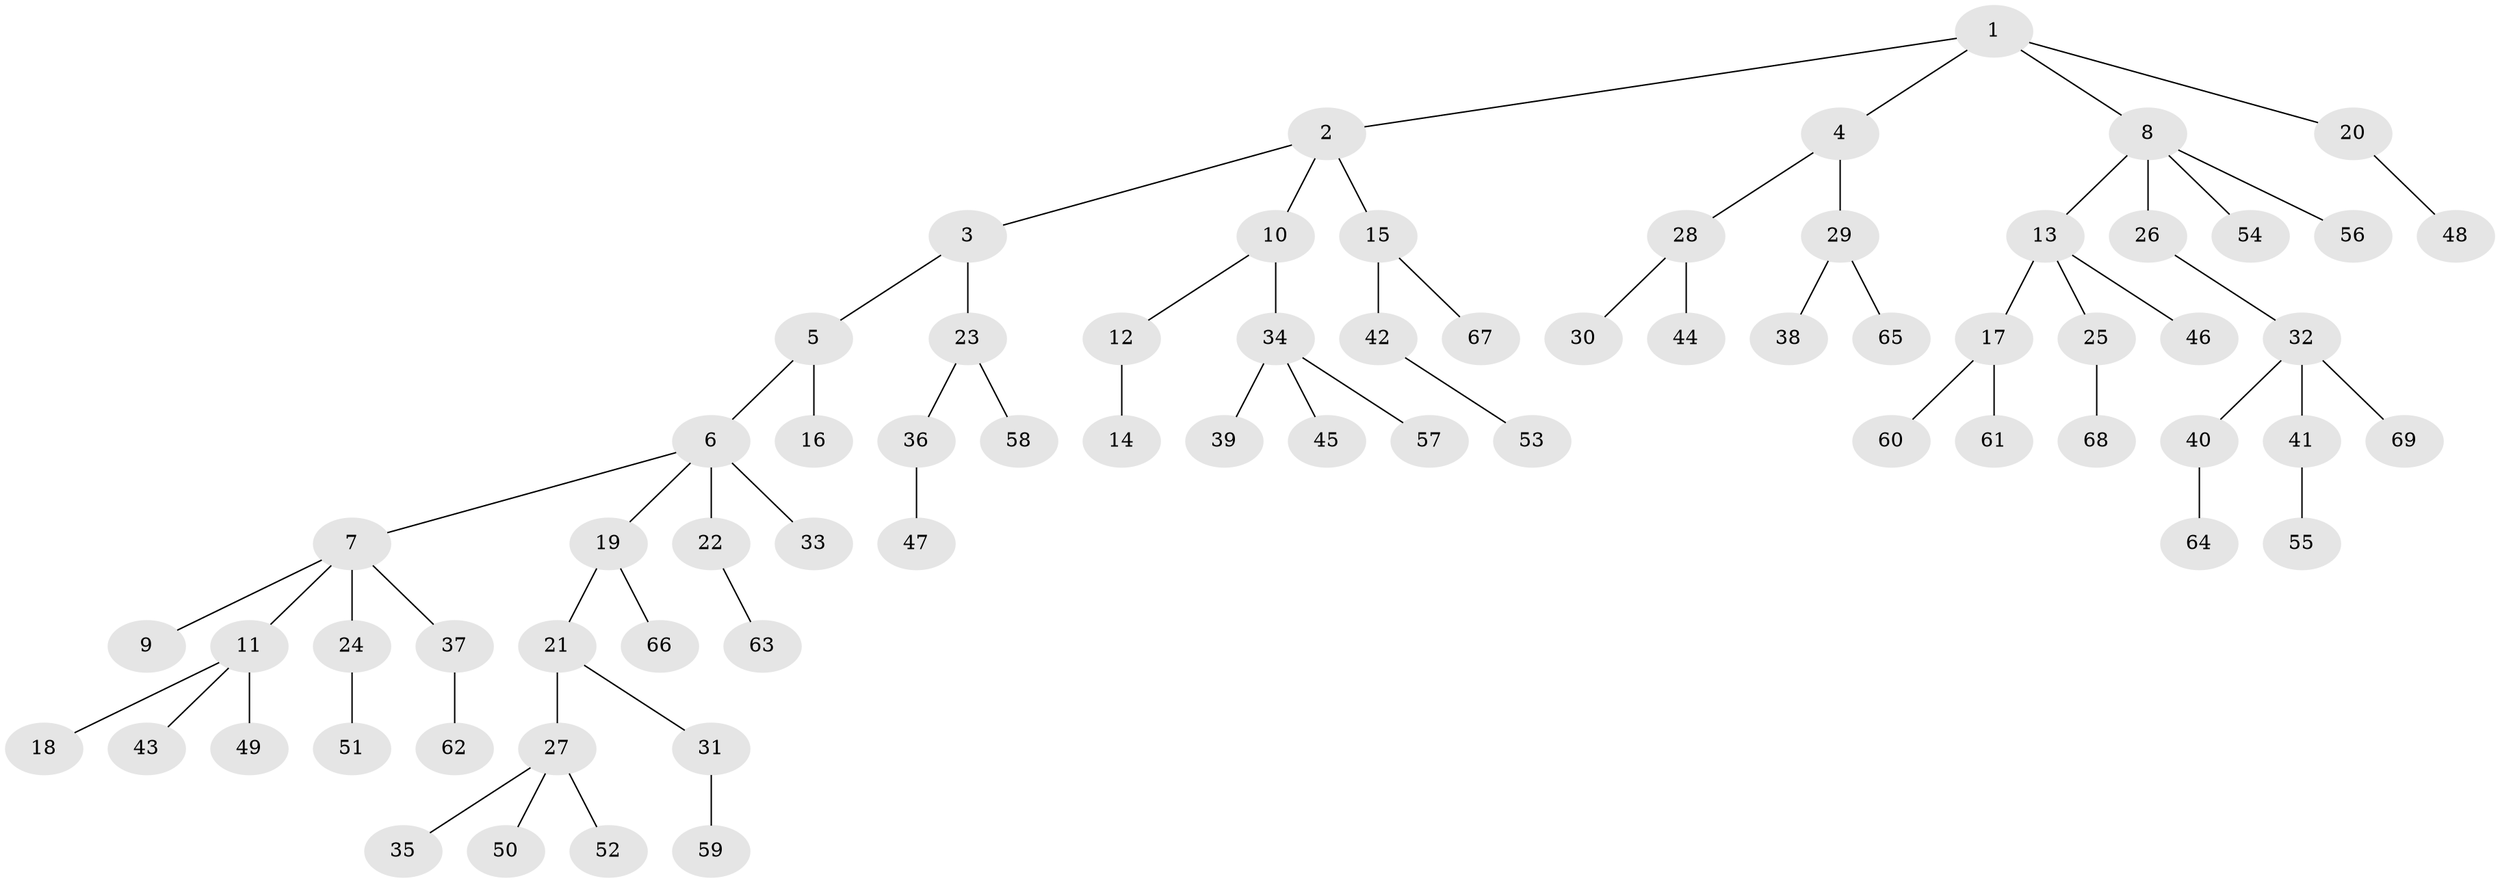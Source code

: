 // coarse degree distribution, {4: 0.11627906976744186, 5: 0.046511627906976744, 2: 0.13953488372093023, 3: 0.13953488372093023, 1: 0.5581395348837209}
// Generated by graph-tools (version 1.1) at 2025/42/03/06/25 10:42:06]
// undirected, 69 vertices, 68 edges
graph export_dot {
graph [start="1"]
  node [color=gray90,style=filled];
  1;
  2;
  3;
  4;
  5;
  6;
  7;
  8;
  9;
  10;
  11;
  12;
  13;
  14;
  15;
  16;
  17;
  18;
  19;
  20;
  21;
  22;
  23;
  24;
  25;
  26;
  27;
  28;
  29;
  30;
  31;
  32;
  33;
  34;
  35;
  36;
  37;
  38;
  39;
  40;
  41;
  42;
  43;
  44;
  45;
  46;
  47;
  48;
  49;
  50;
  51;
  52;
  53;
  54;
  55;
  56;
  57;
  58;
  59;
  60;
  61;
  62;
  63;
  64;
  65;
  66;
  67;
  68;
  69;
  1 -- 2;
  1 -- 4;
  1 -- 8;
  1 -- 20;
  2 -- 3;
  2 -- 10;
  2 -- 15;
  3 -- 5;
  3 -- 23;
  4 -- 28;
  4 -- 29;
  5 -- 6;
  5 -- 16;
  6 -- 7;
  6 -- 19;
  6 -- 22;
  6 -- 33;
  7 -- 9;
  7 -- 11;
  7 -- 24;
  7 -- 37;
  8 -- 13;
  8 -- 26;
  8 -- 54;
  8 -- 56;
  10 -- 12;
  10 -- 34;
  11 -- 18;
  11 -- 43;
  11 -- 49;
  12 -- 14;
  13 -- 17;
  13 -- 25;
  13 -- 46;
  15 -- 42;
  15 -- 67;
  17 -- 60;
  17 -- 61;
  19 -- 21;
  19 -- 66;
  20 -- 48;
  21 -- 27;
  21 -- 31;
  22 -- 63;
  23 -- 36;
  23 -- 58;
  24 -- 51;
  25 -- 68;
  26 -- 32;
  27 -- 35;
  27 -- 50;
  27 -- 52;
  28 -- 30;
  28 -- 44;
  29 -- 38;
  29 -- 65;
  31 -- 59;
  32 -- 40;
  32 -- 41;
  32 -- 69;
  34 -- 39;
  34 -- 45;
  34 -- 57;
  36 -- 47;
  37 -- 62;
  40 -- 64;
  41 -- 55;
  42 -- 53;
}

